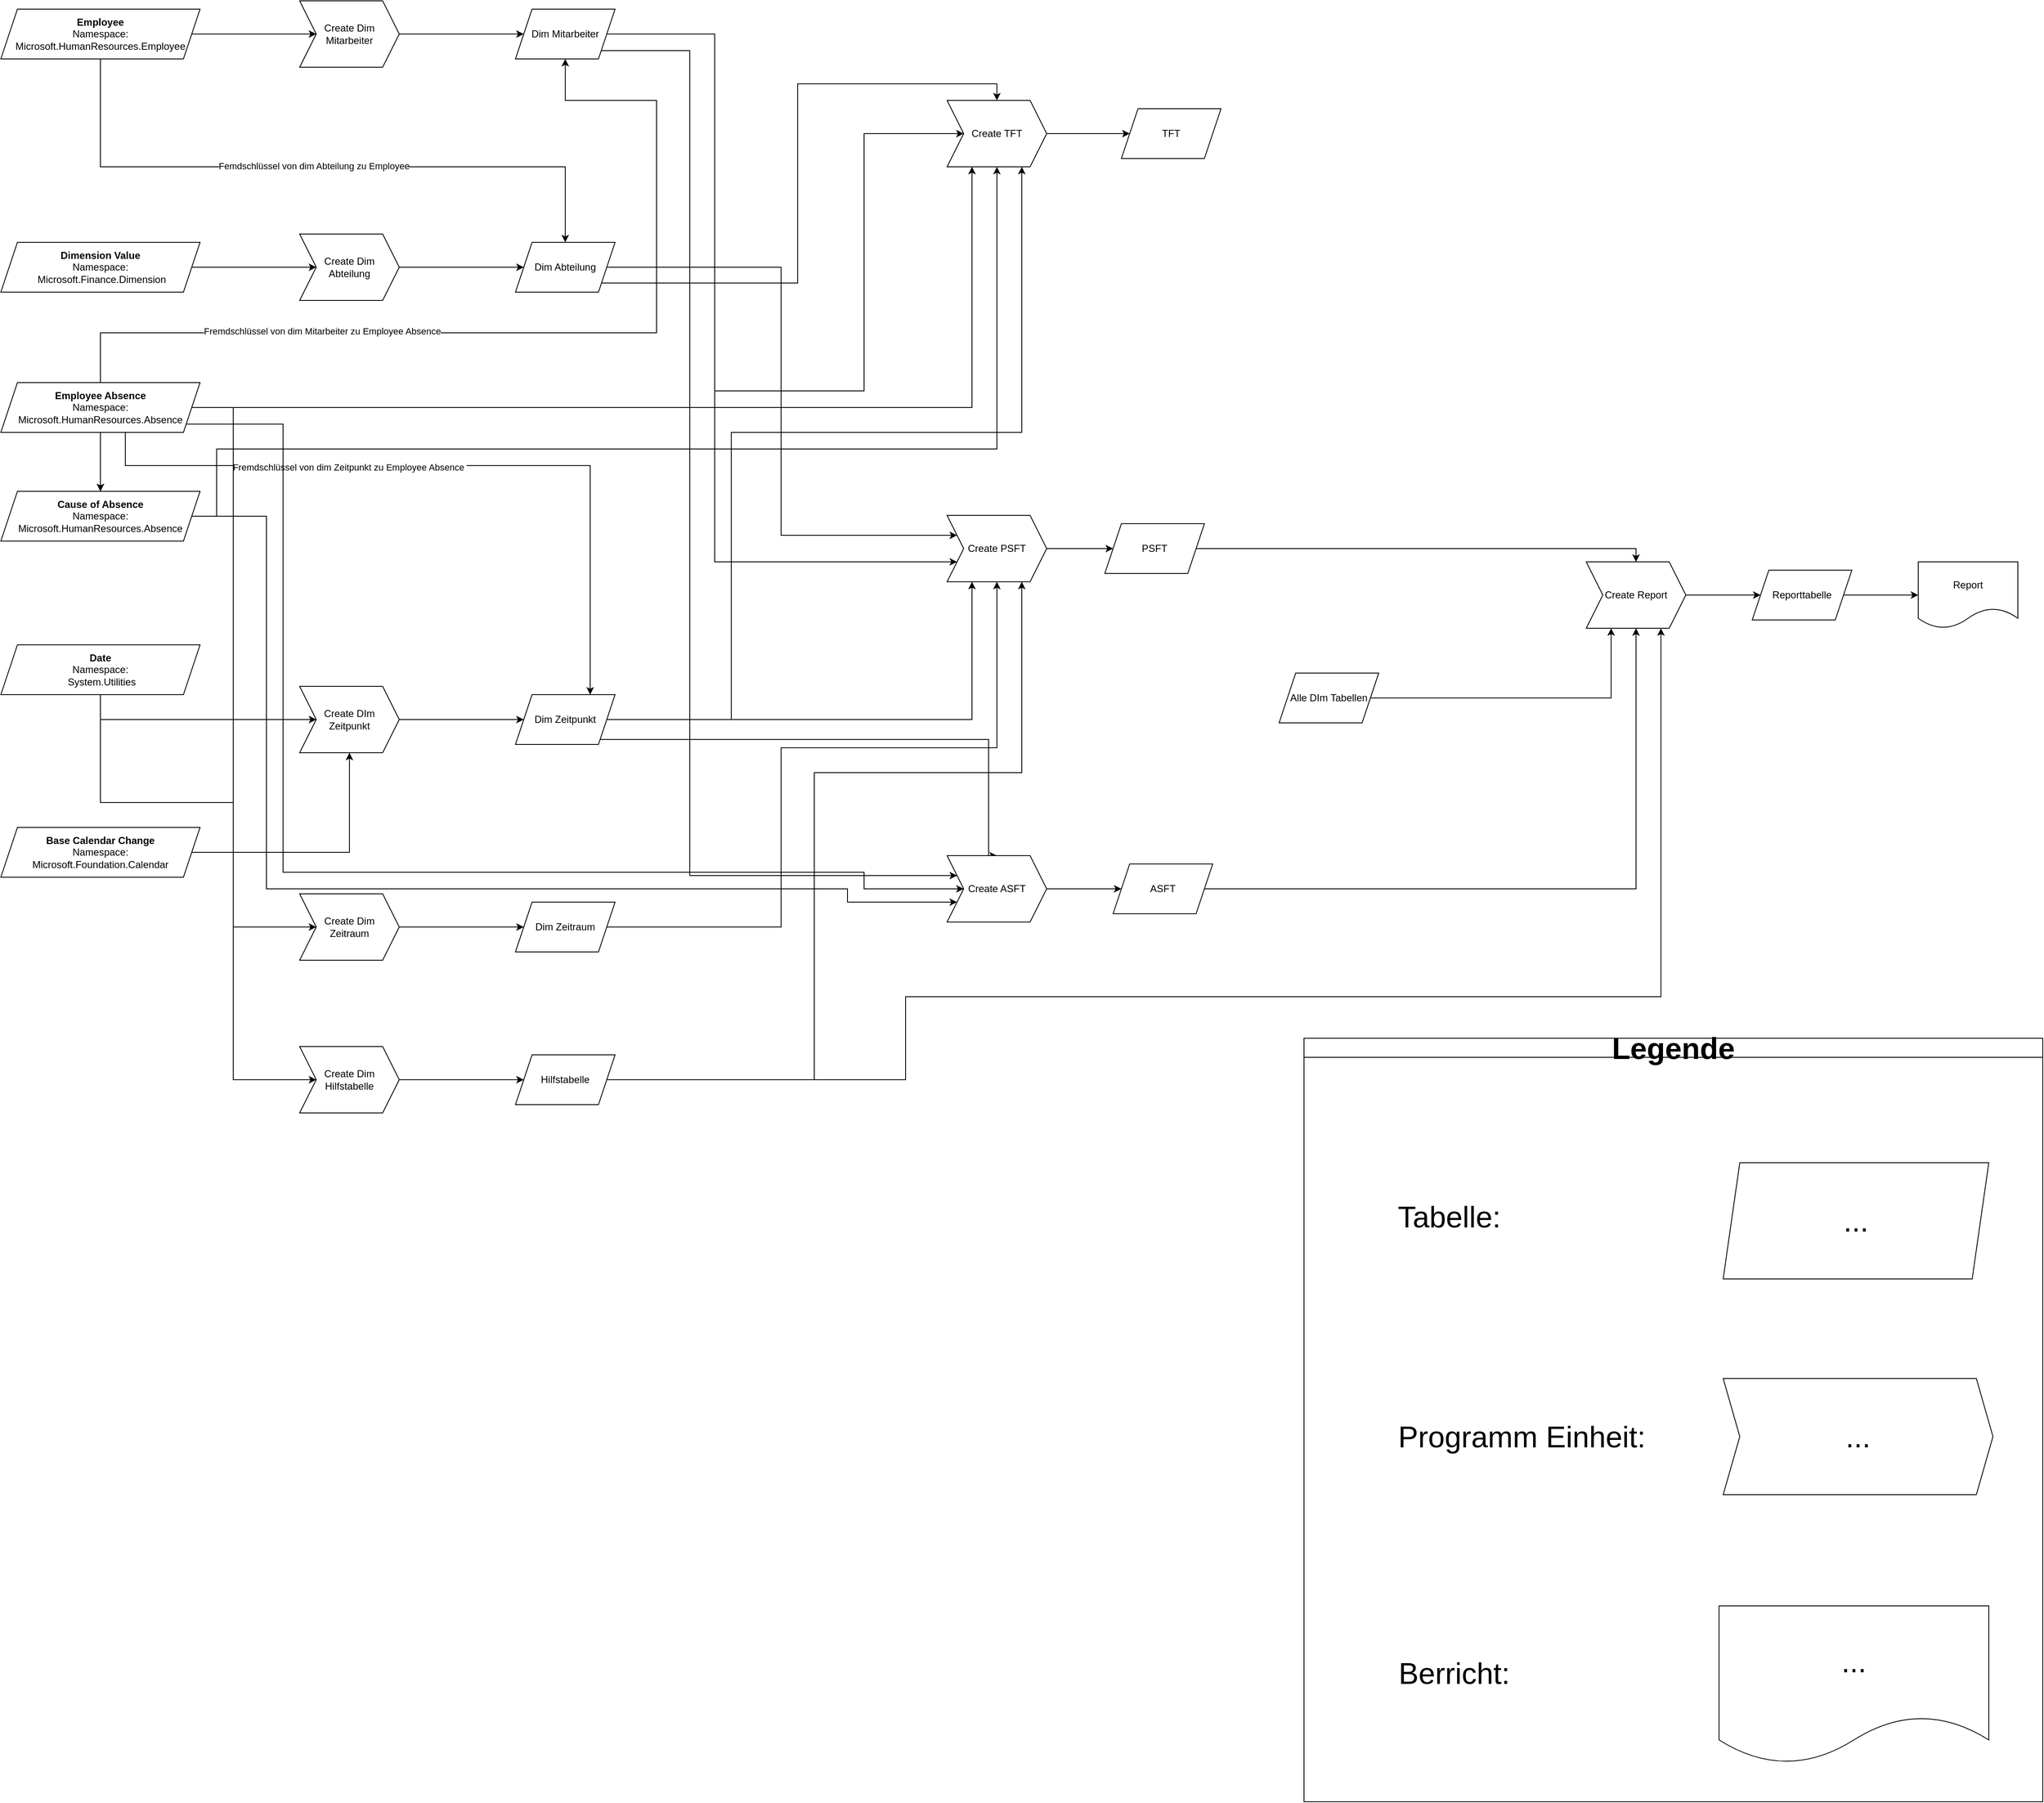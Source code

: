 <mxfile version="27.0.5">
  <diagram name="Seite-1" id="-Ld70PQspaJP8xabkP5B">
    <mxGraphModel dx="2316" dy="1391" grid="1" gridSize="10" guides="1" tooltips="1" connect="1" arrows="1" fold="1" page="1" pageScale="1" pageWidth="827" pageHeight="1169" math="0" shadow="0">
      <root>
        <mxCell id="0" />
        <mxCell id="1" parent="0" />
        <mxCell id="nyom9lg98YmEP_8j-TzF-24" style="edgeStyle=orthogonalEdgeStyle;rounded=0;orthogonalLoop=1;jettySize=auto;html=1;entryX=0.5;entryY=0;entryDx=0;entryDy=0;" parent="1" source="LWDNiXnL4qEjmtjjX1y_-1" target="LWDNiXnL4qEjmtjjX1y_-45" edge="1">
          <mxGeometry relative="1" as="geometry">
            <Array as="points">
              <mxPoint x="970" y="500" />
              <mxPoint x="970" y="260" />
              <mxPoint x="1210" y="260" />
            </Array>
          </mxGeometry>
        </mxCell>
        <mxCell id="okwzlGziz5vtXE_NrgkJ-7" style="edgeStyle=orthogonalEdgeStyle;rounded=0;orthogonalLoop=1;jettySize=auto;html=1;entryX=0;entryY=0.25;entryDx=0;entryDy=0;" edge="1" parent="1" source="LWDNiXnL4qEjmtjjX1y_-1" target="LWDNiXnL4qEjmtjjX1y_-53">
          <mxGeometry relative="1" as="geometry">
            <mxPoint x="950" y="830" as="targetPoint" />
            <Array as="points">
              <mxPoint x="950" y="481" />
              <mxPoint x="950" y="804" />
            </Array>
          </mxGeometry>
        </mxCell>
        <mxCell id="LWDNiXnL4qEjmtjjX1y_-1" value="Dim Abteilung" style="shape=parallelogram;perimeter=parallelogramPerimeter;whiteSpace=wrap;html=1;fixedSize=1;" parent="1" vertex="1">
          <mxGeometry x="630" y="451" width="120" height="60" as="geometry" />
        </mxCell>
        <mxCell id="LWDNiXnL4qEjmtjjX1y_-40" style="edgeStyle=orthogonalEdgeStyle;rounded=0;orthogonalLoop=1;jettySize=auto;html=1;entryX=0;entryY=0.5;entryDx=0;entryDy=0;" parent="1" source="LWDNiXnL4qEjmtjjX1y_-2" target="LWDNiXnL4qEjmtjjX1y_-45" edge="1">
          <mxGeometry relative="1" as="geometry">
            <mxPoint x="1030" y="660" as="targetPoint" />
            <Array as="points">
              <mxPoint x="870" y="200" />
              <mxPoint x="870" y="630" />
              <mxPoint x="1050" y="630" />
              <mxPoint x="1050" y="320" />
            </Array>
          </mxGeometry>
        </mxCell>
        <mxCell id="nyom9lg98YmEP_8j-TzF-15" style="edgeStyle=orthogonalEdgeStyle;rounded=0;orthogonalLoop=1;jettySize=auto;html=1;entryX=0.5;entryY=1;entryDx=0;entryDy=0;exitX=0.5;exitY=0;exitDx=0;exitDy=0;" parent="1" source="LWDNiXnL4qEjmtjjX1y_-43" target="LWDNiXnL4qEjmtjjX1y_-2" edge="1">
          <mxGeometry relative="1" as="geometry">
            <Array as="points">
              <mxPoint x="130" y="560" />
              <mxPoint x="800" y="560" />
              <mxPoint x="800" y="280" />
              <mxPoint x="690" y="280" />
            </Array>
          </mxGeometry>
        </mxCell>
        <mxCell id="nyom9lg98YmEP_8j-TzF-18" value="Fremdschlüssel von dim Mitarbeiter zu Employee Absence" style="edgeLabel;html=1;align=center;verticalAlign=middle;resizable=0;points=[];" parent="nyom9lg98YmEP_8j-TzF-15" vertex="1" connectable="0">
          <mxGeometry x="-0.442" y="2" relative="1" as="geometry">
            <mxPoint as="offset" />
          </mxGeometry>
        </mxCell>
        <mxCell id="okwzlGziz5vtXE_NrgkJ-8" style="edgeStyle=orthogonalEdgeStyle;rounded=0;orthogonalLoop=1;jettySize=auto;html=1;entryX=0;entryY=0.75;entryDx=0;entryDy=0;" edge="1" parent="1" source="LWDNiXnL4qEjmtjjX1y_-2" target="LWDNiXnL4qEjmtjjX1y_-53">
          <mxGeometry relative="1" as="geometry">
            <Array as="points">
              <mxPoint x="870" y="200" />
              <mxPoint x="870" y="836" />
            </Array>
          </mxGeometry>
        </mxCell>
        <mxCell id="okwzlGziz5vtXE_NrgkJ-12" style="edgeStyle=orthogonalEdgeStyle;rounded=0;orthogonalLoop=1;jettySize=auto;html=1;entryX=0;entryY=0.25;entryDx=0;entryDy=0;" edge="1" parent="1" source="LWDNiXnL4qEjmtjjX1y_-2" target="LWDNiXnL4qEjmtjjX1y_-57">
          <mxGeometry relative="1" as="geometry">
            <mxPoint x="1110" y="1230" as="targetPoint" />
            <Array as="points">
              <mxPoint x="840" y="220" />
              <mxPoint x="840" y="1214" />
            </Array>
          </mxGeometry>
        </mxCell>
        <mxCell id="LWDNiXnL4qEjmtjjX1y_-2" value="Dim Mitarbeiter" style="shape=parallelogram;perimeter=parallelogramPerimeter;whiteSpace=wrap;html=1;fixedSize=1;" parent="1" vertex="1">
          <mxGeometry x="630" y="170" width="120" height="60" as="geometry" />
        </mxCell>
        <mxCell id="nyom9lg98YmEP_8j-TzF-23" style="edgeStyle=orthogonalEdgeStyle;rounded=0;orthogonalLoop=1;jettySize=auto;html=1;entryX=0.75;entryY=1;entryDx=0;entryDy=0;" parent="1" source="LWDNiXnL4qEjmtjjX1y_-3" target="LWDNiXnL4qEjmtjjX1y_-45" edge="1">
          <mxGeometry relative="1" as="geometry">
            <mxPoint x="1370" y="490" as="targetPoint" />
            <Array as="points">
              <mxPoint x="890" y="1026" />
              <mxPoint x="890" y="680" />
              <mxPoint x="1240" y="680" />
            </Array>
          </mxGeometry>
        </mxCell>
        <mxCell id="okwzlGziz5vtXE_NrgkJ-6" style="edgeStyle=orthogonalEdgeStyle;rounded=0;orthogonalLoop=1;jettySize=auto;html=1;entryX=0.25;entryY=1;entryDx=0;entryDy=0;" edge="1" parent="1" source="LWDNiXnL4qEjmtjjX1y_-3" target="LWDNiXnL4qEjmtjjX1y_-53">
          <mxGeometry relative="1" as="geometry" />
        </mxCell>
        <mxCell id="okwzlGziz5vtXE_NrgkJ-10" style="edgeStyle=orthogonalEdgeStyle;rounded=0;orthogonalLoop=1;jettySize=auto;html=1;entryX=0.5;entryY=0;entryDx=0;entryDy=0;" edge="1" parent="1" source="LWDNiXnL4qEjmtjjX1y_-3" target="LWDNiXnL4qEjmtjjX1y_-57">
          <mxGeometry relative="1" as="geometry">
            <Array as="points">
              <mxPoint x="1200" y="1050" />
              <mxPoint x="1200" y="1190" />
            </Array>
          </mxGeometry>
        </mxCell>
        <mxCell id="LWDNiXnL4qEjmtjjX1y_-3" value="Dim Zeitpunkt" style="shape=parallelogram;perimeter=parallelogramPerimeter;whiteSpace=wrap;html=1;fixedSize=1;" parent="1" vertex="1">
          <mxGeometry x="630" y="996" width="120" height="60" as="geometry" />
        </mxCell>
        <mxCell id="LWDNiXnL4qEjmtjjX1y_-55" style="edgeStyle=orthogonalEdgeStyle;rounded=0;orthogonalLoop=1;jettySize=auto;html=1;entryX=0.5;entryY=1;entryDx=0;entryDy=0;exitX=1;exitY=0.5;exitDx=0;exitDy=0;" parent="1" source="LWDNiXnL4qEjmtjjX1y_-4" target="LWDNiXnL4qEjmtjjX1y_-53" edge="1">
          <mxGeometry relative="1" as="geometry">
            <Array as="points">
              <mxPoint x="950" y="1276" />
              <mxPoint x="950" y="1060" />
              <mxPoint x="1210" y="1060" />
            </Array>
            <mxPoint x="740" y="1295" as="sourcePoint" />
            <mxPoint x="1600" y="790" as="targetPoint" />
          </mxGeometry>
        </mxCell>
        <mxCell id="LWDNiXnL4qEjmtjjX1y_-4" value="Dim Zeitraum" style="shape=parallelogram;perimeter=parallelogramPerimeter;whiteSpace=wrap;html=1;fixedSize=1;" parent="1" vertex="1">
          <mxGeometry x="630" y="1246" width="120" height="60" as="geometry" />
        </mxCell>
        <mxCell id="LWDNiXnL4qEjmtjjX1y_-32" style="edgeStyle=orthogonalEdgeStyle;rounded=0;orthogonalLoop=1;jettySize=auto;html=1;entryX=0;entryY=0.5;entryDx=0;entryDy=0;" parent="1" source="LWDNiXnL4qEjmtjjX1y_-6" target="LWDNiXnL4qEjmtjjX1y_-12" edge="1">
          <mxGeometry relative="1" as="geometry" />
        </mxCell>
        <mxCell id="nyom9lg98YmEP_8j-TzF-6" style="edgeStyle=orthogonalEdgeStyle;rounded=0;orthogonalLoop=1;jettySize=auto;html=1;entryX=0.5;entryY=0;entryDx=0;entryDy=0;" parent="1" source="LWDNiXnL4qEjmtjjX1y_-6" target="LWDNiXnL4qEjmtjjX1y_-1" edge="1">
          <mxGeometry relative="1" as="geometry">
            <Array as="points">
              <mxPoint x="130" y="360" />
              <mxPoint x="690" y="360" />
            </Array>
          </mxGeometry>
        </mxCell>
        <mxCell id="nyom9lg98YmEP_8j-TzF-7" value="Femdschlüssel von dim Abteilung zu Employee" style="edgeLabel;html=1;align=center;verticalAlign=middle;resizable=0;points=[];" parent="nyom9lg98YmEP_8j-TzF-6" vertex="1" connectable="0">
          <mxGeometry x="-0.01" y="1" relative="1" as="geometry">
            <mxPoint as="offset" />
          </mxGeometry>
        </mxCell>
        <mxCell id="LWDNiXnL4qEjmtjjX1y_-6" value="&lt;b&gt;Employee&lt;/b&gt;&lt;br&gt;Namespace: Microsoft.HumanResources.Employee" style="shape=parallelogram;perimeter=parallelogramPerimeter;whiteSpace=wrap;html=1;fixedSize=1;" parent="1" vertex="1">
          <mxGeometry x="10" y="170" width="240" height="60" as="geometry" />
        </mxCell>
        <mxCell id="LWDNiXnL4qEjmtjjX1y_-18" style="edgeStyle=orthogonalEdgeStyle;rounded=0;orthogonalLoop=1;jettySize=auto;html=1;entryX=0;entryY=0.5;entryDx=0;entryDy=0;" parent="1" source="LWDNiXnL4qEjmtjjX1y_-7" target="LWDNiXnL4qEjmtjjX1y_-13" edge="1">
          <mxGeometry relative="1" as="geometry" />
        </mxCell>
        <mxCell id="LWDNiXnL4qEjmtjjX1y_-7" value="&lt;div&gt;&lt;b&gt;Dimension Value&lt;/b&gt;&lt;/div&gt;Namespace:&lt;br&gt;&amp;nbsp;Microsoft.Finance.Dimension" style="shape=parallelogram;perimeter=parallelogramPerimeter;whiteSpace=wrap;html=1;fixedSize=1;" parent="1" vertex="1">
          <mxGeometry x="10" y="451" width="240" height="60" as="geometry" />
        </mxCell>
        <mxCell id="LWDNiXnL4qEjmtjjX1y_-20" style="edgeStyle=orthogonalEdgeStyle;rounded=0;orthogonalLoop=1;jettySize=auto;html=1;entryX=0;entryY=0.5;entryDx=0;entryDy=0;" parent="1" source="LWDNiXnL4qEjmtjjX1y_-9" target="LWDNiXnL4qEjmtjjX1y_-14" edge="1">
          <mxGeometry relative="1" as="geometry">
            <Array as="points">
              <mxPoint x="130" y="1026" />
            </Array>
          </mxGeometry>
        </mxCell>
        <mxCell id="LWDNiXnL4qEjmtjjX1y_-29" value="" style="edgeStyle=orthogonalEdgeStyle;rounded=0;orthogonalLoop=1;jettySize=auto;html=1;entryX=0;entryY=0.5;entryDx=0;entryDy=0;" parent="1" source="LWDNiXnL4qEjmtjjX1y_-9" target="LWDNiXnL4qEjmtjjX1y_-15" edge="1">
          <mxGeometry relative="1" as="geometry">
            <Array as="points">
              <mxPoint x="130" y="1126" />
              <mxPoint x="290" y="1126" />
              <mxPoint x="290" y="1276" />
            </Array>
          </mxGeometry>
        </mxCell>
        <mxCell id="LWDNiXnL4qEjmtjjX1y_-9" value="&lt;b&gt;Date&lt;/b&gt;&lt;br&gt;Namespace:&lt;br&gt;&amp;nbsp;System.Utilities" style="shape=parallelogram;perimeter=parallelogramPerimeter;whiteSpace=wrap;html=1;fixedSize=1;" parent="1" vertex="1">
          <mxGeometry x="10" y="936" width="240" height="60" as="geometry" />
        </mxCell>
        <mxCell id="LWDNiXnL4qEjmtjjX1y_-27" style="edgeStyle=orthogonalEdgeStyle;rounded=0;orthogonalLoop=1;jettySize=auto;html=1;entryX=0.5;entryY=1;entryDx=0;entryDy=0;" parent="1" source="LWDNiXnL4qEjmtjjX1y_-10" target="LWDNiXnL4qEjmtjjX1y_-14" edge="1">
          <mxGeometry relative="1" as="geometry">
            <Array as="points">
              <mxPoint x="430" y="1186" />
            </Array>
          </mxGeometry>
        </mxCell>
        <mxCell id="LWDNiXnL4qEjmtjjX1y_-10" value="&lt;b&gt;Base Calendar Change&lt;/b&gt;&lt;br&gt;Namespace:&lt;br&gt;Microsoft.Foundation.Calendar" style="shape=parallelogram;perimeter=parallelogramPerimeter;whiteSpace=wrap;html=1;fixedSize=1;" parent="1" vertex="1">
          <mxGeometry x="10" y="1156" width="240" height="60" as="geometry" />
        </mxCell>
        <mxCell id="LWDNiXnL4qEjmtjjX1y_-17" style="edgeStyle=orthogonalEdgeStyle;rounded=0;orthogonalLoop=1;jettySize=auto;html=1;entryX=0;entryY=0.5;entryDx=0;entryDy=0;" parent="1" source="LWDNiXnL4qEjmtjjX1y_-12" target="LWDNiXnL4qEjmtjjX1y_-2" edge="1">
          <mxGeometry relative="1" as="geometry" />
        </mxCell>
        <mxCell id="LWDNiXnL4qEjmtjjX1y_-12" value="Create Dim Mitarbeiter" style="shape=step;perimeter=stepPerimeter;whiteSpace=wrap;html=1;fixedSize=1;" parent="1" vertex="1">
          <mxGeometry x="370" y="160" width="120" height="80" as="geometry" />
        </mxCell>
        <mxCell id="LWDNiXnL4qEjmtjjX1y_-19" style="edgeStyle=orthogonalEdgeStyle;rounded=0;orthogonalLoop=1;jettySize=auto;html=1;entryX=0;entryY=0.5;entryDx=0;entryDy=0;" parent="1" source="LWDNiXnL4qEjmtjjX1y_-13" target="LWDNiXnL4qEjmtjjX1y_-1" edge="1">
          <mxGeometry relative="1" as="geometry" />
        </mxCell>
        <mxCell id="LWDNiXnL4qEjmtjjX1y_-13" value="Create Dim &lt;br&gt;Abteilung" style="shape=step;perimeter=stepPerimeter;whiteSpace=wrap;html=1;fixedSize=1;" parent="1" vertex="1">
          <mxGeometry x="370" y="441" width="120" height="80" as="geometry" />
        </mxCell>
        <mxCell id="LWDNiXnL4qEjmtjjX1y_-36" style="edgeStyle=orthogonalEdgeStyle;rounded=0;orthogonalLoop=1;jettySize=auto;html=1;entryX=0;entryY=0.5;entryDx=0;entryDy=0;" parent="1" source="LWDNiXnL4qEjmtjjX1y_-14" target="LWDNiXnL4qEjmtjjX1y_-3" edge="1">
          <mxGeometry relative="1" as="geometry" />
        </mxCell>
        <mxCell id="LWDNiXnL4qEjmtjjX1y_-14" value="Create DIm &lt;br&gt;Zeitpunkt" style="shape=step;perimeter=stepPerimeter;whiteSpace=wrap;html=1;fixedSize=1;" parent="1" vertex="1">
          <mxGeometry x="370" y="986" width="120" height="80" as="geometry" />
        </mxCell>
        <mxCell id="LWDNiXnL4qEjmtjjX1y_-28" style="edgeStyle=orthogonalEdgeStyle;rounded=0;orthogonalLoop=1;jettySize=auto;html=1;entryX=0;entryY=0.5;entryDx=0;entryDy=0;" parent="1" source="LWDNiXnL4qEjmtjjX1y_-15" target="LWDNiXnL4qEjmtjjX1y_-4" edge="1">
          <mxGeometry relative="1" as="geometry">
            <Array as="points">
              <mxPoint x="590" y="1276" />
              <mxPoint x="590" y="1276" />
            </Array>
          </mxGeometry>
        </mxCell>
        <mxCell id="LWDNiXnL4qEjmtjjX1y_-15" value="Create Dim &lt;br&gt;Zeitraum" style="shape=step;perimeter=stepPerimeter;whiteSpace=wrap;html=1;fixedSize=1;" parent="1" vertex="1">
          <mxGeometry x="370" y="1236" width="120" height="80" as="geometry" />
        </mxCell>
        <mxCell id="LWDNiXnL4qEjmtjjX1y_-37" value="TFT" style="shape=parallelogram;perimeter=parallelogramPerimeter;whiteSpace=wrap;html=1;fixedSize=1;" parent="1" vertex="1">
          <mxGeometry x="1360" y="290" width="120" height="60" as="geometry" />
        </mxCell>
        <mxCell id="LWDNiXnL4qEjmtjjX1y_-65" style="edgeStyle=orthogonalEdgeStyle;rounded=0;orthogonalLoop=1;jettySize=auto;html=1;entryX=0.5;entryY=0;entryDx=0;entryDy=0;" parent="1" source="LWDNiXnL4qEjmtjjX1y_-38" target="LWDNiXnL4qEjmtjjX1y_-63" edge="1">
          <mxGeometry relative="1" as="geometry">
            <Array as="points">
              <mxPoint x="1980" y="820" />
            </Array>
          </mxGeometry>
        </mxCell>
        <mxCell id="LWDNiXnL4qEjmtjjX1y_-38" value="PSFT" style="shape=parallelogram;perimeter=parallelogramPerimeter;whiteSpace=wrap;html=1;fixedSize=1;" parent="1" vertex="1">
          <mxGeometry x="1340" y="790" width="120" height="60" as="geometry" />
        </mxCell>
        <mxCell id="LWDNiXnL4qEjmtjjX1y_-46" style="edgeStyle=orthogonalEdgeStyle;rounded=0;orthogonalLoop=1;jettySize=auto;html=1;entryX=0.25;entryY=1;entryDx=0;entryDy=0;" parent="1" source="LWDNiXnL4qEjmtjjX1y_-43" target="LWDNiXnL4qEjmtjjX1y_-45" edge="1">
          <mxGeometry relative="1" as="geometry" />
        </mxCell>
        <mxCell id="nyom9lg98YmEP_8j-TzF-9" style="edgeStyle=orthogonalEdgeStyle;rounded=0;orthogonalLoop=1;jettySize=auto;html=1;entryX=0.75;entryY=0;entryDx=0;entryDy=0;" parent="1" source="LWDNiXnL4qEjmtjjX1y_-43" target="LWDNiXnL4qEjmtjjX1y_-3" edge="1">
          <mxGeometry relative="1" as="geometry">
            <Array as="points">
              <mxPoint x="160" y="720" />
              <mxPoint x="720" y="720" />
            </Array>
          </mxGeometry>
        </mxCell>
        <mxCell id="nyom9lg98YmEP_8j-TzF-10" value="Text" style="edgeLabel;html=1;align=center;verticalAlign=middle;resizable=0;points=[];" parent="nyom9lg98YmEP_8j-TzF-9" vertex="1" connectable="0">
          <mxGeometry x="-0.296" relative="1" as="geometry">
            <mxPoint as="offset" />
          </mxGeometry>
        </mxCell>
        <mxCell id="nyom9lg98YmEP_8j-TzF-12" value="Fremdschlüssel von dim Zeitpunkt zu Employee Absence&amp;nbsp;" style="edgeLabel;html=1;align=center;verticalAlign=middle;resizable=0;points=[];" parent="nyom9lg98YmEP_8j-TzF-9" vertex="1" connectable="0">
          <mxGeometry x="-0.296" y="-2" relative="1" as="geometry">
            <mxPoint x="1" as="offset" />
          </mxGeometry>
        </mxCell>
        <mxCell id="nyom9lg98YmEP_8j-TzF-13" value="" style="edgeStyle=orthogonalEdgeStyle;rounded=0;orthogonalLoop=1;jettySize=auto;html=1;" parent="1" source="LWDNiXnL4qEjmtjjX1y_-43" target="LWDNiXnL4qEjmtjjX1y_-44" edge="1">
          <mxGeometry relative="1" as="geometry" />
        </mxCell>
        <mxCell id="nyom9lg98YmEP_8j-TzF-14" value="" style="edgeStyle=orthogonalEdgeStyle;rounded=0;orthogonalLoop=1;jettySize=auto;html=1;" parent="1" source="LWDNiXnL4qEjmtjjX1y_-43" target="LWDNiXnL4qEjmtjjX1y_-44" edge="1">
          <mxGeometry relative="1" as="geometry" />
        </mxCell>
        <mxCell id="okwzlGziz5vtXE_NrgkJ-5" style="edgeStyle=orthogonalEdgeStyle;rounded=0;orthogonalLoop=1;jettySize=auto;html=1;entryX=0;entryY=0.5;entryDx=0;entryDy=0;" edge="1" parent="1" source="LWDNiXnL4qEjmtjjX1y_-43" target="okwzlGziz5vtXE_NrgkJ-2">
          <mxGeometry relative="1" as="geometry">
            <Array as="points">
              <mxPoint x="290" y="650" />
              <mxPoint x="290" y="1460" />
            </Array>
          </mxGeometry>
        </mxCell>
        <mxCell id="okwzlGziz5vtXE_NrgkJ-14" style="edgeStyle=orthogonalEdgeStyle;rounded=0;orthogonalLoop=1;jettySize=auto;html=1;entryX=0;entryY=0.5;entryDx=0;entryDy=0;" edge="1" parent="1" source="LWDNiXnL4qEjmtjjX1y_-43" target="LWDNiXnL4qEjmtjjX1y_-57">
          <mxGeometry relative="1" as="geometry">
            <Array as="points">
              <mxPoint x="350" y="670" />
              <mxPoint x="350" y="1210" />
              <mxPoint x="1050" y="1210" />
              <mxPoint x="1050" y="1230" />
            </Array>
          </mxGeometry>
        </mxCell>
        <mxCell id="LWDNiXnL4qEjmtjjX1y_-43" value="&lt;b&gt;Employee Absence&lt;br&gt;&lt;/b&gt;Namespace: Microsoft.HumanResources.Absence" style="shape=parallelogram;perimeter=parallelogramPerimeter;whiteSpace=wrap;html=1;fixedSize=1;" parent="1" vertex="1">
          <mxGeometry x="10" y="620" width="240" height="60" as="geometry" />
        </mxCell>
        <mxCell id="LWDNiXnL4qEjmtjjX1y_-47" style="edgeStyle=orthogonalEdgeStyle;rounded=0;orthogonalLoop=1;jettySize=auto;html=1;entryX=0.5;entryY=1;entryDx=0;entryDy=0;" parent="1" source="LWDNiXnL4qEjmtjjX1y_-44" target="LWDNiXnL4qEjmtjjX1y_-45" edge="1">
          <mxGeometry relative="1" as="geometry">
            <Array as="points">
              <mxPoint x="270" y="781" />
              <mxPoint x="270" y="700" />
              <mxPoint x="1210" y="700" />
            </Array>
          </mxGeometry>
        </mxCell>
        <mxCell id="okwzlGziz5vtXE_NrgkJ-13" style="edgeStyle=orthogonalEdgeStyle;rounded=0;orthogonalLoop=1;jettySize=auto;html=1;entryX=0;entryY=0.75;entryDx=0;entryDy=0;" edge="1" parent="1" source="LWDNiXnL4qEjmtjjX1y_-44" target="LWDNiXnL4qEjmtjjX1y_-57">
          <mxGeometry relative="1" as="geometry">
            <Array as="points">
              <mxPoint x="330" y="781" />
              <mxPoint x="330" y="1230" />
              <mxPoint x="1030" y="1230" />
              <mxPoint x="1030" y="1246" />
            </Array>
          </mxGeometry>
        </mxCell>
        <mxCell id="LWDNiXnL4qEjmtjjX1y_-44" value="&lt;b&gt;Cause of Absence&lt;/b&gt;&lt;div&gt;Namespace: Microsoft.HumanResources.Absence&lt;/div&gt;" style="shape=parallelogram;perimeter=parallelogramPerimeter;whiteSpace=wrap;html=1;fixedSize=1;" parent="1" vertex="1">
          <mxGeometry x="10" y="751" width="240" height="60" as="geometry" />
        </mxCell>
        <mxCell id="LWDNiXnL4qEjmtjjX1y_-51" style="edgeStyle=orthogonalEdgeStyle;rounded=0;orthogonalLoop=1;jettySize=auto;html=1;entryX=0;entryY=0.5;entryDx=0;entryDy=0;exitX=1;exitY=0.5;exitDx=0;exitDy=0;" parent="1" source="LWDNiXnL4qEjmtjjX1y_-45" target="LWDNiXnL4qEjmtjjX1y_-37" edge="1">
          <mxGeometry relative="1" as="geometry">
            <Array as="points">
              <mxPoint x="1290" y="320" />
              <mxPoint x="1290" y="320" />
            </Array>
          </mxGeometry>
        </mxCell>
        <mxCell id="LWDNiXnL4qEjmtjjX1y_-45" value="Create TFT" style="shape=step;perimeter=stepPerimeter;whiteSpace=wrap;html=1;fixedSize=1;" parent="1" vertex="1">
          <mxGeometry x="1150" y="280" width="120" height="80" as="geometry" />
        </mxCell>
        <mxCell id="LWDNiXnL4qEjmtjjX1y_-56" style="edgeStyle=orthogonalEdgeStyle;rounded=0;orthogonalLoop=1;jettySize=auto;html=1;entryX=0;entryY=0.5;entryDx=0;entryDy=0;" parent="1" source="LWDNiXnL4qEjmtjjX1y_-53" target="LWDNiXnL4qEjmtjjX1y_-38" edge="1">
          <mxGeometry relative="1" as="geometry" />
        </mxCell>
        <mxCell id="LWDNiXnL4qEjmtjjX1y_-53" value="Create PSFT" style="shape=step;perimeter=stepPerimeter;whiteSpace=wrap;html=1;fixedSize=1;" parent="1" vertex="1">
          <mxGeometry x="1150" y="780" width="120" height="80" as="geometry" />
        </mxCell>
        <mxCell id="okwzlGziz5vtXE_NrgkJ-9" style="edgeStyle=orthogonalEdgeStyle;rounded=0;orthogonalLoop=1;jettySize=auto;html=1;entryX=0;entryY=0.5;entryDx=0;entryDy=0;" edge="1" parent="1" source="LWDNiXnL4qEjmtjjX1y_-57" target="LWDNiXnL4qEjmtjjX1y_-61">
          <mxGeometry relative="1" as="geometry" />
        </mxCell>
        <mxCell id="LWDNiXnL4qEjmtjjX1y_-57" value="Create ASFT" style="shape=step;perimeter=stepPerimeter;whiteSpace=wrap;html=1;fixedSize=1;" parent="1" vertex="1">
          <mxGeometry x="1150" y="1190" width="120" height="80" as="geometry" />
        </mxCell>
        <mxCell id="LWDNiXnL4qEjmtjjX1y_-64" style="edgeStyle=orthogonalEdgeStyle;rounded=0;orthogonalLoop=1;jettySize=auto;html=1;entryX=0.5;entryY=1;entryDx=0;entryDy=0;" parent="1" source="LWDNiXnL4qEjmtjjX1y_-61" target="LWDNiXnL4qEjmtjjX1y_-63" edge="1">
          <mxGeometry relative="1" as="geometry" />
        </mxCell>
        <mxCell id="LWDNiXnL4qEjmtjjX1y_-61" value="ASFT" style="shape=parallelogram;perimeter=parallelogramPerimeter;whiteSpace=wrap;html=1;fixedSize=1;" parent="1" vertex="1">
          <mxGeometry x="1350" y="1200" width="120" height="60" as="geometry" />
        </mxCell>
        <mxCell id="LWDNiXnL4qEjmtjjX1y_-67" style="edgeStyle=orthogonalEdgeStyle;rounded=0;orthogonalLoop=1;jettySize=auto;html=1;entryX=0;entryY=0.5;entryDx=0;entryDy=0;" parent="1" source="LWDNiXnL4qEjmtjjX1y_-63" target="LWDNiXnL4qEjmtjjX1y_-66" edge="1">
          <mxGeometry relative="1" as="geometry" />
        </mxCell>
        <mxCell id="LWDNiXnL4qEjmtjjX1y_-63" value="Create Report" style="shape=step;perimeter=stepPerimeter;whiteSpace=wrap;html=1;fixedSize=1;" parent="1" vertex="1">
          <mxGeometry x="1920" y="836" width="120" height="80" as="geometry" />
        </mxCell>
        <mxCell id="LWDNiXnL4qEjmtjjX1y_-69" style="edgeStyle=orthogonalEdgeStyle;rounded=0;orthogonalLoop=1;jettySize=auto;html=1;entryX=0;entryY=0.5;entryDx=0;entryDy=0;" parent="1" source="LWDNiXnL4qEjmtjjX1y_-66" target="LWDNiXnL4qEjmtjjX1y_-68" edge="1">
          <mxGeometry relative="1" as="geometry" />
        </mxCell>
        <mxCell id="LWDNiXnL4qEjmtjjX1y_-66" value="Reporttabelle" style="shape=parallelogram;perimeter=parallelogramPerimeter;whiteSpace=wrap;html=1;fixedSize=1;" parent="1" vertex="1">
          <mxGeometry x="2120" y="846" width="120" height="60" as="geometry" />
        </mxCell>
        <mxCell id="LWDNiXnL4qEjmtjjX1y_-68" value="Report" style="shape=document;whiteSpace=wrap;html=1;boundedLbl=1;" parent="1" vertex="1">
          <mxGeometry x="2320" y="836" width="120" height="80" as="geometry" />
        </mxCell>
        <mxCell id="LWDNiXnL4qEjmtjjX1y_-72" value="&lt;font style=&quot;font-size: 36px;&quot;&gt;Legende&lt;/font&gt;" style="swimlane;whiteSpace=wrap;html=1;" parent="1" vertex="1">
          <mxGeometry x="1580" y="1410" width="890" height="920" as="geometry" />
        </mxCell>
        <mxCell id="LWDNiXnL4qEjmtjjX1y_-73" value="&lt;font style=&quot;font-size: 36px;&quot;&gt;...&lt;/font&gt;" style="shape=parallelogram;perimeter=parallelogramPerimeter;whiteSpace=wrap;html=1;fixedSize=1;" parent="LWDNiXnL4qEjmtjjX1y_-72" vertex="1">
          <mxGeometry x="505" y="150" width="320" height="140" as="geometry" />
        </mxCell>
        <mxCell id="LWDNiXnL4qEjmtjjX1y_-74" value="&lt;font style=&quot;font-size: 36px;&quot;&gt;...&lt;/font&gt;" style="shape=step;perimeter=stepPerimeter;whiteSpace=wrap;html=1;fixedSize=1;" parent="LWDNiXnL4qEjmtjjX1y_-72" vertex="1">
          <mxGeometry x="505" y="410" width="325" height="140" as="geometry" />
        </mxCell>
        <mxCell id="LWDNiXnL4qEjmtjjX1y_-75" value="&lt;font style=&quot;font-size: 36px;&quot;&gt;...&lt;/font&gt;" style="shape=document;whiteSpace=wrap;html=1;boundedLbl=1;" parent="LWDNiXnL4qEjmtjjX1y_-72" vertex="1">
          <mxGeometry x="500" y="684" width="325" height="190" as="geometry" />
        </mxCell>
        <mxCell id="LWDNiXnL4qEjmtjjX1y_-76" value="&lt;font style=&quot;font-size: 36px;&quot;&gt;Tabelle:&lt;/font&gt;" style="text;html=1;align=center;verticalAlign=middle;whiteSpace=wrap;rounded=0;" parent="LWDNiXnL4qEjmtjjX1y_-72" vertex="1">
          <mxGeometry x="125" y="200" width="100" height="30" as="geometry" />
        </mxCell>
        <mxCell id="LWDNiXnL4qEjmtjjX1y_-77" value="&lt;font style=&quot;font-size: 36px;&quot;&gt;Programm Einheit:&lt;/font&gt;" style="text;html=1;align=center;verticalAlign=middle;whiteSpace=wrap;rounded=0;" parent="LWDNiXnL4qEjmtjjX1y_-72" vertex="1">
          <mxGeometry x="95" y="465" width="335" height="30" as="geometry" />
        </mxCell>
        <mxCell id="LWDNiXnL4qEjmtjjX1y_-78" value="&lt;font style=&quot;font-size: 36px;&quot;&gt;Berricht:&lt;/font&gt;" style="text;html=1;align=center;verticalAlign=middle;whiteSpace=wrap;rounded=0;" parent="LWDNiXnL4qEjmtjjX1y_-72" vertex="1">
          <mxGeometry x="114" y="750" width="134" height="30" as="geometry" />
        </mxCell>
        <mxCell id="okwzlGziz5vtXE_NrgkJ-4" style="edgeStyle=orthogonalEdgeStyle;rounded=0;orthogonalLoop=1;jettySize=auto;html=1;entryX=0.75;entryY=1;entryDx=0;entryDy=0;" edge="1" parent="1" source="okwzlGziz5vtXE_NrgkJ-1" target="LWDNiXnL4qEjmtjjX1y_-53">
          <mxGeometry relative="1" as="geometry">
            <Array as="points">
              <mxPoint x="990" y="1460" />
              <mxPoint x="990" y="1090" />
              <mxPoint x="1240" y="1090" />
            </Array>
          </mxGeometry>
        </mxCell>
        <mxCell id="okwzlGziz5vtXE_NrgkJ-17" style="edgeStyle=orthogonalEdgeStyle;rounded=0;orthogonalLoop=1;jettySize=auto;html=1;entryX=0.75;entryY=1;entryDx=0;entryDy=0;" edge="1" parent="1" source="okwzlGziz5vtXE_NrgkJ-1" target="LWDNiXnL4qEjmtjjX1y_-63">
          <mxGeometry relative="1" as="geometry">
            <Array as="points">
              <mxPoint x="1100" y="1460" />
              <mxPoint x="1100" y="1360" />
              <mxPoint x="2010" y="1360" />
            </Array>
          </mxGeometry>
        </mxCell>
        <mxCell id="okwzlGziz5vtXE_NrgkJ-1" value="Hilfstabelle" style="shape=parallelogram;perimeter=parallelogramPerimeter;whiteSpace=wrap;html=1;fixedSize=1;" vertex="1" parent="1">
          <mxGeometry x="630" y="1430" width="120" height="60" as="geometry" />
        </mxCell>
        <mxCell id="okwzlGziz5vtXE_NrgkJ-3" style="edgeStyle=orthogonalEdgeStyle;rounded=0;orthogonalLoop=1;jettySize=auto;html=1;entryX=0;entryY=0.5;entryDx=0;entryDy=0;" edge="1" parent="1" source="okwzlGziz5vtXE_NrgkJ-2" target="okwzlGziz5vtXE_NrgkJ-1">
          <mxGeometry relative="1" as="geometry" />
        </mxCell>
        <mxCell id="okwzlGziz5vtXE_NrgkJ-2" value="Create Dim &lt;br&gt;Hilfstabelle" style="shape=step;perimeter=stepPerimeter;whiteSpace=wrap;html=1;fixedSize=1;" vertex="1" parent="1">
          <mxGeometry x="370" y="1420" width="120" height="80" as="geometry" />
        </mxCell>
        <mxCell id="okwzlGziz5vtXE_NrgkJ-16" style="edgeStyle=orthogonalEdgeStyle;rounded=0;orthogonalLoop=1;jettySize=auto;html=1;entryX=0.25;entryY=1;entryDx=0;entryDy=0;" edge="1" parent="1" source="okwzlGziz5vtXE_NrgkJ-15" target="LWDNiXnL4qEjmtjjX1y_-63">
          <mxGeometry relative="1" as="geometry" />
        </mxCell>
        <mxCell id="okwzlGziz5vtXE_NrgkJ-15" value="Alle DIm Tabellen" style="shape=parallelogram;perimeter=parallelogramPerimeter;whiteSpace=wrap;html=1;fixedSize=1;" vertex="1" parent="1">
          <mxGeometry x="1550" y="970" width="120" height="60" as="geometry" />
        </mxCell>
      </root>
    </mxGraphModel>
  </diagram>
</mxfile>
